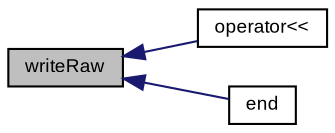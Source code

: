 digraph "writeRaw"
{
  bgcolor="transparent";
  edge [fontname="Arial",fontsize="9",labelfontname="Arial",labelfontsize="9"];
  node [fontname="Arial",fontsize="9",shape=record];
  rankdir="LR";
  Node1 [label="writeRaw",height=0.2,width=0.4,color="black", fillcolor="grey75", style="filled" fontcolor="black"];
  Node1 -> Node2 [dir="back",color="midnightblue",fontsize="9",style="solid",fontname="Arial"];
  Node2 [label="operator\<\<",height=0.2,width=0.4,color="black",URL="$class_v_s_t_g_u_i_1_1_c_memory_stream.html#a6286b55dd743d3d454e185842d20e103"];
  Node1 -> Node3 [dir="back",color="midnightblue",fontsize="9",style="solid",fontname="Arial"];
  Node3 [label="end",height=0.2,width=0.4,color="black",URL="$class_v_s_t_g_u_i_1_1_c_memory_stream.html#af545ab12986d2fe462f1013c3bafb5f3"];
}
